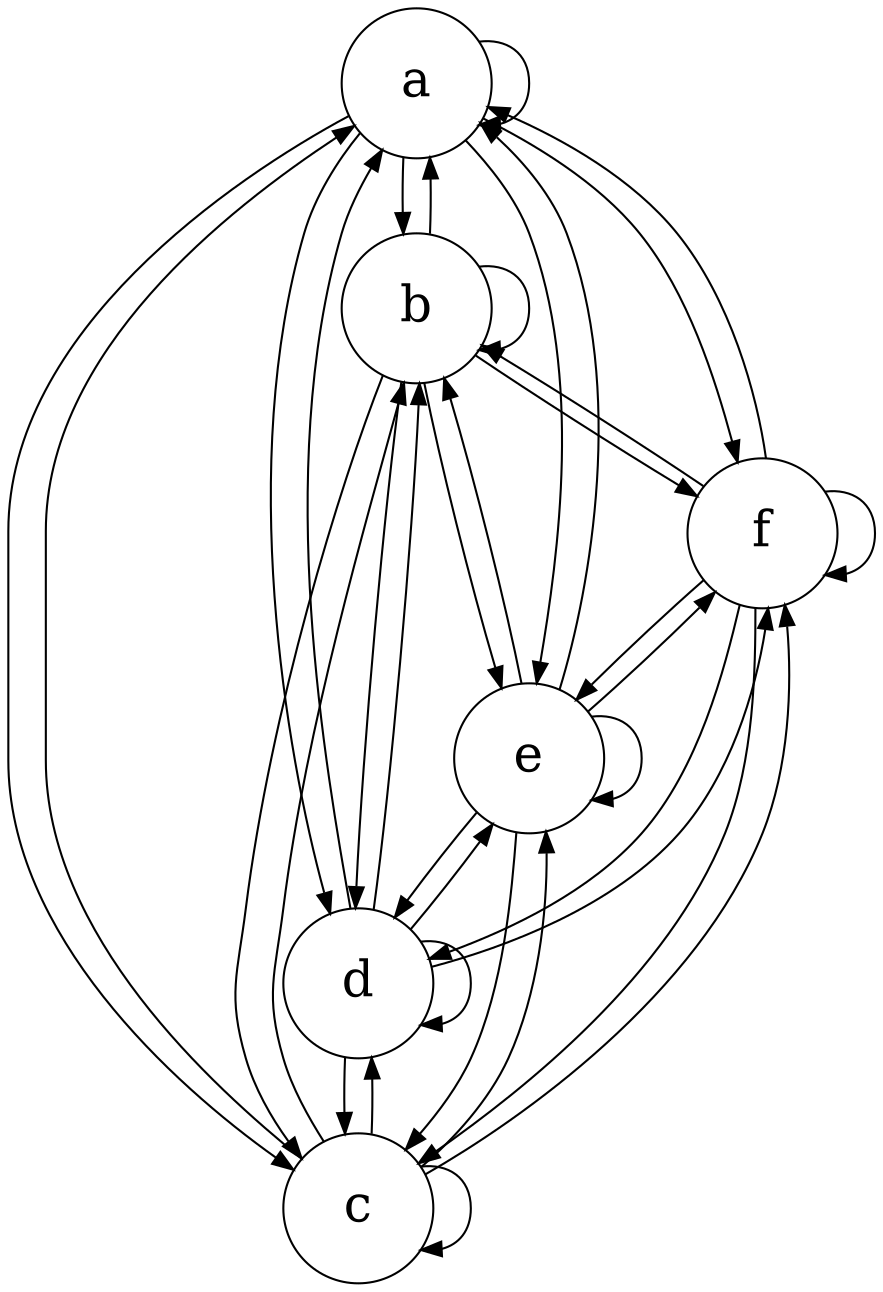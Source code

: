digraph massive {
  node [shape=circle, fixedsize=true, width=1.0, height=1.0, fontsize=24]
  a -> {a b c d e f}
  b -> {a b c d e f}
  c -> {a b c d e f}
  d -> {a b c d e f}
  e -> {a b c d e f}
  f -> {a b c d e f}

  /*
  a -> {  b c d e f}
  b -> {a   c d e f}
  c -> {a b   d e f}
  d -> {a b c   e f}
  e -> {a b c d   f}
  f -> {a b c d e  }
  */
}
